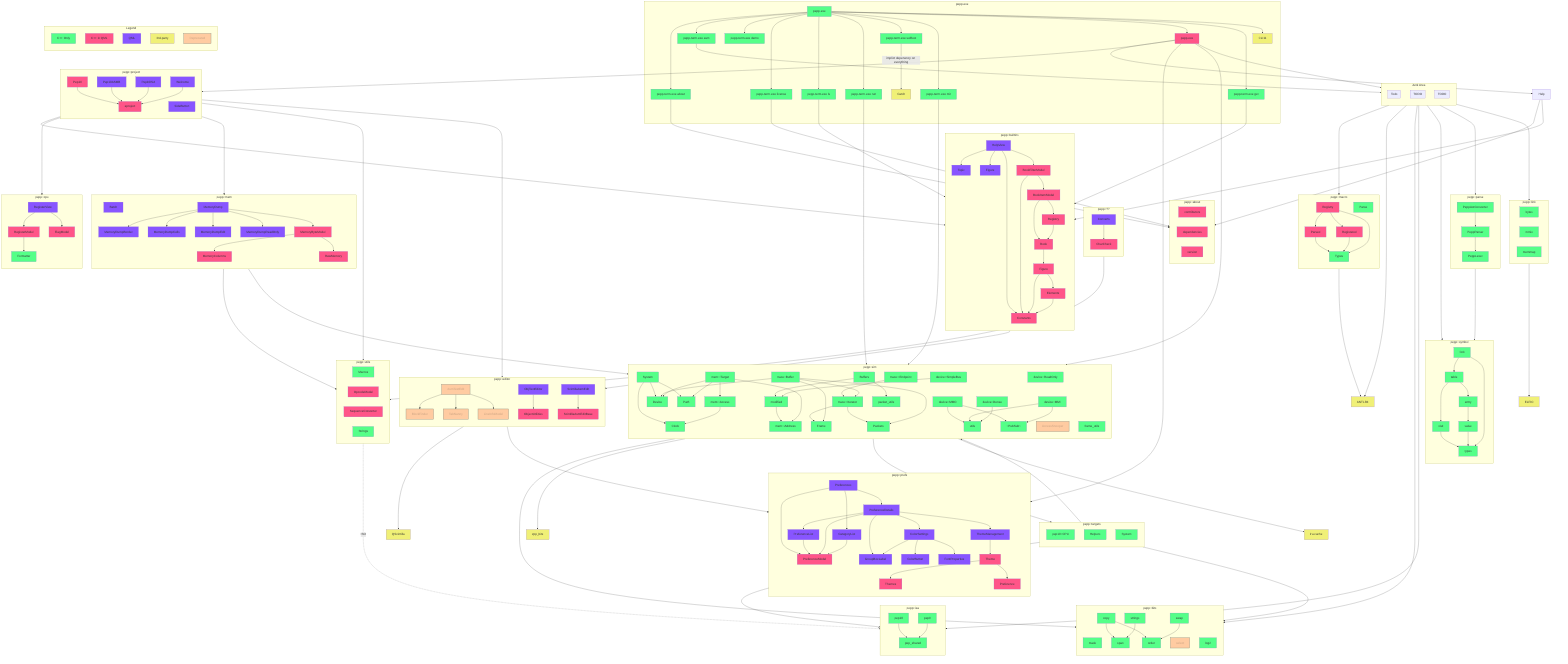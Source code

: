 graph TB
    direction TB
    classDef Pure fill:#5f8
    classDef Shared fill:#f58
    classDef QML fill:#85f
    classDef Dependency fill:#F0F077
    classDef Deprecated fill:#f96,stroke:#333,stroke-width:2px,color:#333,opacity:0.5;


    %% 3rd-party
    ANTLR4[ANTLR4]:::Dependency
    ELFIO[ELFIO]:::Dependency
    QScintilla[QScintilla]:::Dependency
    zppbits[zpp_bits]:::Dependency
    LRU[lru-cache]:::Dependency

    %% Utilities
    subgraph Bits[pepp::bits]
        direction TB
        Bt_Mask[mask]:::Pure
        Bt_Order[order]:::Pure
        Bt_Select[select]:::Deprecated
        Bt_Span[span]:::Pure
        Bt_Strings[strings]:::Pure
        Bt_Copy[copy]:::Pure
        Bt_Log2[log2]:::Pure
        Bt_Swap[swap]:::Pure

        Bt_Copy --> Bt_Span & Bt_Order
        Bt_Swap --> Bt_Order
        Bt_Strings --> Bt_Span
    end
    subgraph Components[pepp::??]
        direction TB
        Cmp_Charcheck[CharCheck]:::Shared
        Cmp_QConverters[Converts]:::QML

        Cmp_QConverters --> Cmp_Charcheck
    end
    subgraph Utils[pepp::utils]
        direction LR
        Utils_Macors[Macros]:::Pure
        Utils_OpModel[OpcodeModel]:::Shared
        Utils_Seq[SequenceConverter]:::Shared
        Utils_Strings[Strings]:::Pure
    end


    %% Assembler classes
    subgraph Macro[pepp::macro]
        direction TB
        Mac_Macro[Parsed]:::Shared
        Mac_Parse[Parse]:::Pure
        Mac_Registered[Registered]:::Shared
        Mac_Registry[Registry]:::Shared
        Mac_Types[Types]:::Pure

        Mac_Macro      --> Mac_Types
        Mac_Registered --> Mac_Types
        Mac_Registry   --> Mac_Macro & Mac_Registered & Mac_Types
        Mac_Parse      ~~~ Mac_Registered
    end
    subgraph Symbol[pepp::symbol]
        direction TB
        S_entry[entry]:::Pure
        S_table[table]:::Pure
        S_type[types]:::Pure
        S_value[value]:::Pure
        S_visit[visit]:::Pure
        S_fork[fork]:::Pure

        S_table --> S_visit & S_entry
        S_visit --> S_type
        S_entry --> S_value
        S_value --> S_type
        S_fork  --> S_table & S_type
    end
    subgraph Parse [pepp::parse]
        direction TB
        P_PLexer[PeppLexer]:::Pure
        P_PParser[PeppParser]:::Pure
        P_PAstConv[PeppAstConverter]:::Pure
        P_PParser --> P_PLexer
        P_PAstConv --> P_PParser

    end
    subgraph Obj[pepp::link]
        direction LR
        Obj_mytes[bytes]:::Pure
        Obj_mmio[mmio]:::Pure
        Obj_memmap[memmap]:::Pure
    end
    subgraph Assembler[Junk Area]
        direction TB
        subgraph AsmNode [TODO]
        end
        subgraph AsmValue [TODO]
        end
        subgraph AsmOps [Todo]
        end
    end


    %% Simulator Classes
    subgraph ISA[pepp::isa]
        direction TB
        ISA_Pep10[pep10]:::Pure
        ISA_Pep9[pep9]:::Pure
        ISA_Shared[pep_shared]:::Pure

        ISA_Pep10 --> ISA_Shared
        ISA_Pep9  --> ISA_Shared
    end
    subgraph Sim[pepp::sim]
        direction TB
        Sim_Clock[Clock]:::Pure
        Sim_Device[Device]:::Pure
        Sim_Frame[Frame]:::Pure
        Sim_Packets[Packets]:::Pure
        Sim_Path[Path]:::Pure
        Sim_Sys[System]:::Pure
        Sim_TBuf[trace::Buffer]:::Pure
        Sim_TEnd[trace:::Endpoint]:::Pure
        Sim_TIter[trace:::Iterator]:::Pure
        Sim_MAccess[mem:::Access]:::Pure
        Sim_MAddr[mem:::Address]:::Pure
        Sim_MTarget[mem:::Target]:::Pure


        Sim_MAccess      --> Sim_Clock
        Sim_MTarget      --> Sim_Device & Sim_Path & Sim_MAccess & Sim_MAddr
        Sim_TBuf         --> Sim_Device & Sim_Frame & Sim_Packets & Sim_TIter
        Sim_TEnd         --> Sim_TIter
        Sim_TIter        --> Sim_Frame & Sim_Packets
        Sim_Sys          --> Sim_Clock & Sim_Device & Sim_Path

        %% They are here today, but do not belong in this package
        Sim_REM_snoop[AccessSnooper]:::Deprecated
        Sim_REM_dense[device::Dense]:::Pure
        Sim_REM_ro[device::ReadOnly]:::Pure
        Sim_REM_sbus[device::SimpleBus]:::Pure
        Sim_REM_mmi[device::MMI]:::Pure
        Sim_REM_mmo[device::MMO]:::Pure
        Sim_REM_pubsub[~PubSub~]:::Pure
        Sim_REM_pktutil[utils]:::Pure
        Sim_REM_tracemod[modified]:::Pure
        Sim_REM_tracebf[Buffers]:::Pure
        Sim_REM_traceframe[frame_utils]:::Pure
        Sim_REM_tracepkt[packet_utils]:::Pure


        Sim_REM_dense    --> Sim_REM_pktutil
        Sim_REM_ro       ~~~ Sim_REM_dense & Sim_REM_mmi & Sim_REM_mmo
        Sim_REM_mmi      --> Sim_REM_pubsub & Sim_REM_pktutil
        Sim_REM_mmo      --> Sim_REM_pubsub & Sim_REM_pktutil
        Sim_REM_sbus     ~~~ Sim_REM_dense & Sim_REM_mmi & Sim_REM_mmo
        Sim_REM_sbus     --> Sim_REM_tracemod
        Sim_REM_tracebf  --> Sim_REM_tracemod & Sim_REM_tracepkt
        Sim_REM_tracemod --> Sim_MAddr
    end
    subgraph Targets[pepp::targets]
        direction TB
        Tg_Cpu[pep10::CPU]:::Pure
        Tg_Helpers[Helpers]:::Pure
        Tg_System[System]:::Pure
    end


    %% GUI Packages
    subgraph Editor[pepp::editor]
        direction TB
        Edit_QAsm[AsmTextEdit]:::Deprecated
        Edit_BlockFinder[BlockFinder]:::Deprecated
        Edit_Lines[LineInfoModel]:::Deprecated
        Edit_Object[ObjectUtilities]:::Shared
        Edit_QObj[ObjTextEditor]:::QML
        Edit_QScint[ScintillaAsmEdit]:::QML
        Edit_Scint[ScintillaAsmEditBase]:::Shared
        Edit_Tabs[TabNanny]:::Deprecated

        Edit_QAsm   --> Edit_BlockFinder & Edit_Tabs & Edit_Lines
        Edit_QObj   --> Edit_Object
        Edit_QScint --> Edit_Scint
    end
    subgraph CPU[pepp::cpu]
        direction TB
        CPU_Formats[Formatter]:::Pure
        CPU_RegModel[RegisterModel]:::Shared
        CPU_QRegView[RegisterView]:::QML
        CPU_FlagModel[FlagModel]:::Shared

        CPU_RegModel --> CPU_Formats
        CPU_QRegView --> CPU_RegModel & CPU_FlagModel
    end
    subgraph Prefs[pepp::prefs]
        direction TB
        Pr_QCatList[CategoryList]:::QML
        Pr_QColorBut[ColorButton]:::QML
        Pr_QColorSettings[ColorSettings]:::QML
        Pr_QFontProp[FontProperties]:::QML
        Pr_QGroubLabel[GroupBoxLabel]:::QML
        Pr_QDetails[PreferenceDetails]:::QML
        Pr_QPrefList[PreferenceList]:::QML
        Pr_QPref[Preferences]:::QML
        Pr_QThemeMgmt[ThemeManagement]:::QML
        Pr_Pref[Preference]:::Shared
        Pr_Model[PreferenceModel]:::Shared
        Pr_Theme[Theme]:::Shared
        Pr_Themes[Themes]:::Shared

        Pr_QCatList          --> Pr_Model
        Pr_QColorSettings    --> Pr_QGroubLabel & Pr_QColorBut & Pr_QFontProp
        Pr_QDetails          --> Pr_Model & Pr_QColorSettings & Pr_QGroubLabel & Pr_QPrefList & Pr_QThemeMgmt
        Pr_QPrefList         --> Pr_Model
        Pr_QPref             --> Pr_Model & Pr_QCatList & Pr_QDetails
        Pr_QThemeMgmt        --> Pr_Theme
        Pr_Theme             --> Pr_Themes & Pr_Pref
    end
    subgraph Memory[pepp::mem]
        direction TB
        Mem_QBatch[Batch]:::QML
        Mem_QDump[MemoryDump]:::QML
        Mem_QBorder[MemoryDumpBorder]:::QML
        Mem_QCells[MemoryDumpCells]:::QML
        Mem_QEdit[MemoryDumpEdit]:::QML
        Mem_RO[MemoryDumpReadOnly]:::QML
        Mem_Model[MemoryByteModel]:::Shared
        Mem_Cols[MemoryColumns]:::Shared
        Mem_Raw[RawMemory]:::Shared

        Mem_QDump   --> Mem_QBorder & Mem_QCells & Mem_QEdit & Mem_RO & Mem_Model
        Mem_Model   --> Mem_Cols & Mem_Raw
        %% For positioning only
        Mem_QBatch  ~~~ Mem_QBorder
    end
    subgraph Project[pepp::project]
        direction TB
        Prj_Abs[aproject]:::Shared
        Prj_P10[Pep10]:::Shared
        Prj_QAsmb[Pep10ASMB]:::QML
        Prj_QISA[Pep10ISA]:::QML
        %% TODO: Move to component library
        Prj_QSideButton[SideButton]:::QML
        Prj_QWelcome[Welcome]:::QML

        Prj_P10          --> Prj_Abs
        Prj_QAsmb        --> Prj_Abs
        Prj_QISA         --> Prj_Abs
        Prj_QWelcome     --> Prj_Abs
    end

    %% Help Package
    subgraph About[pepp::about]
        direction LR
        About_Contrib[contributors]:::Shared
        About_Deps[dependencies]:::Shared
        About_Version[version]:::Shared
    end
    subgraph Builtins[pepp::builtins]
        direction TB
        Bi_Book[Book]:::Shared
        Bi_BookModel[BookItemModel]:::Shared
        Bi_FilterModel[BookFilterModel]:::Shared
        Bi_Constants[Constants]:::Shared
        Bi_Elements[Elements]:::Shared
        Bi_Figure[Figure]:::Shared
        Bi_Registry[Registry]:::Shared
        Bi_QTopic[Topic]:::QML
        Bi_QFigure[Figure]:::QML
        Bi_QHelpView[HelpView]:::QML

        Bi_QHelpView   --> Bi_QTopic & Bi_QFigure & Bi_FilterModel & Bi_Constants
        Bi_FilterModel --> Bi_BookModel & Bi_Constants
        Bi_BookModel   --> Bi_Book & Bi_Registry
        Bi_Book        --> Bi_Figure
        Bi_Figure      --> Bi_Elements & Bi_Constants
        Bi_Elements    --> Bi_Constants
        Bi_Registry    --> Bi_Book
    end

    %% Terminal Packages
    %%subgraph Helpers[???Helpers???]
    %%    Helpers_Asmb[contributors]:::Pure
    %%end
    subgraph Main[pepp.exe]
        TL0[pepp.exe]:::Pure
        Cmd_About[pepp-term.exe about]:::Pure
        Cmd_Asm[pepp-term.exe asm]:::Pure
        Cmd_Demo[pepp-term.exe demo]:::Pure
        Cmd_Get[pepp-term.exe get]:::Pure
        Cmd_License[pepp-term.exe license]:::Pure
        Cmd_List[pepp-term.exe ls]:::Pure
        Cmd_Run[pepp-term.exe run]:::Pure
        Cmd_Test[pepp-term.exe selftest]:::Pure
        Cmd_Throughput[pepp-term.exe mit]:::Pure
        Cmd_Gui[pepp.exe]:::Shared
        catch[Catch]:::Dependency
        cli[CLI11]:::Dependency

        TL0       --> Cmd_About & Cmd_Asm & Cmd_Demo & Cmd_License & Cmd_List
        TL0      --> Cmd_Run & Cmd_Test & Cmd_Throughput & Cmd_Gui & Cmd_Get
        TL0      --> cli
        Cmd_Test -->|implict depenency on everything| catch

    end


    %% Top-level intra-block connections
    subgraph Legend
        direction TB
        Lg_Pure[C++ Only]:::Pure
        Lg_Shared[C++ in QML]:::Shared
        Lg_Qml[QML]:::QML
        Lg_3rd[3rd-party]:::Dependency
        Lg_Dep[Deprecated]:::Deprecated
    end

    Cmd_Asm        --> Assembler
    Cmd_Throughput --> Sim
    Cmd_Run        --> Sim
    Cmd_List       --> Builtins
    Cmd_Get        --> Builtins
    Cmd_License    --> About
    Cmd_About      --> About
    Cmd_Gui        --> Help
    %% Add Helpers if uncommenting
    Cmd_Gui        --> Project & Prefs & Sim  & Assembler

    Assembler      --> Macro & ANTLR4 & Bits & ISA & Symbol
    Assembler      --> Parse & Obj
    Sim            --> Bits & zppbits & Targets & LRU
    Help           --> About & Builtins
    Project        --> Builtins & CPU & Memory & Utils & Editor
    Obj            --> ELFIO
    Parse          --> Symbol
    Macro          --> ANTLR4
    Targets        --> ISA & Sim & Bits
    Builtins       --> Editor
    Memory         --> Utils & Sim
%%  Bi_Figure      --> Editor
    Editor         --> QScintilla & Prefs
    Components     --> Utils
%%  Components     --> Util_Seq
    Utils          -.ISO.-> ISA

    %% For Spacing
    %%Helpers ~~~~ Sim
    Legend ~~~ Project